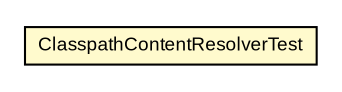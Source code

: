 #!/usr/local/bin/dot
#
# Class diagram 
# Generated by UMLGraph version R5_6-24-gf6e263 (http://www.umlgraph.org/)
#

digraph G {
	edge [fontname="arial",fontsize=10,labelfontname="arial",labelfontsize=10];
	node [fontname="arial",fontsize=10,shape=plaintext];
	nodesep=0.25;
	ranksep=0.5;
	// org.settings4j.contentresolver.ClasspathContentResolverTest
	c545 [label=<<table title="org.settings4j.contentresolver.ClasspathContentResolverTest" border="0" cellborder="1" cellspacing="0" cellpadding="2" port="p" bgcolor="lemonChiffon" href="./ClasspathContentResolverTest.html">
		<tr><td><table border="0" cellspacing="0" cellpadding="1">
<tr><td align="center" balign="center"> ClasspathContentResolverTest </td></tr>
		</table></td></tr>
		</table>>, URL="./ClasspathContentResolverTest.html", fontname="arial", fontcolor="black", fontsize=9.0];
}

